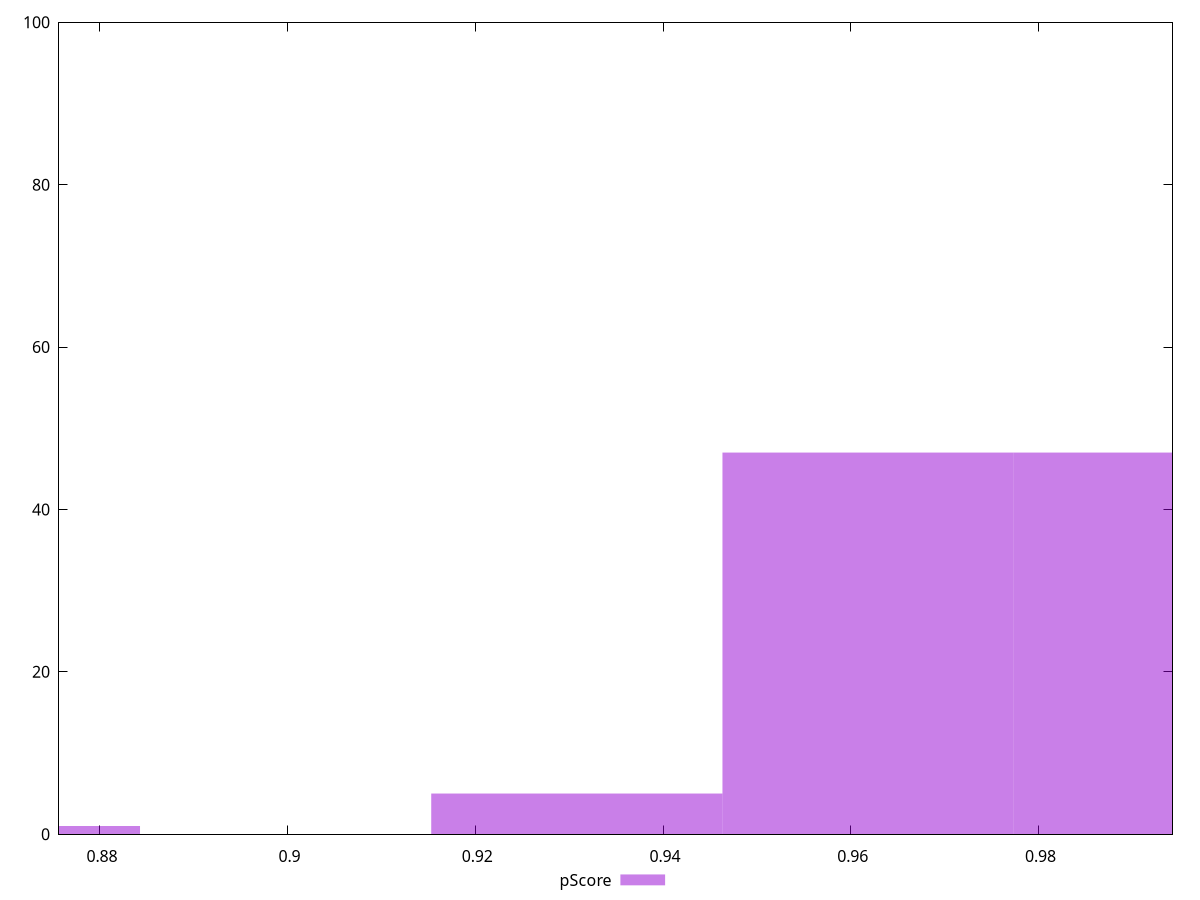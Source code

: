 reset

$pScore <<EOF
0.9308161536959827 5
0.9928705639423816 47
0.9618433588191821 47
0.8687617434495839 1
EOF

set key outside below
set boxwidth 0.031027205123199425
set xrange [0.8756445324517454:0.9942775525343097]
set yrange [0:100]
set trange [0:100]
set style fill transparent solid 0.5 noborder
set terminal svg size 640, 490 enhanced background rgb 'white'
set output "reports/report_00028_2021-02-24T12-49-42.674Z/first-contentful-paint/samples/agenda/pScore/histogram.svg"

plot $pScore title "pScore" with boxes

reset
